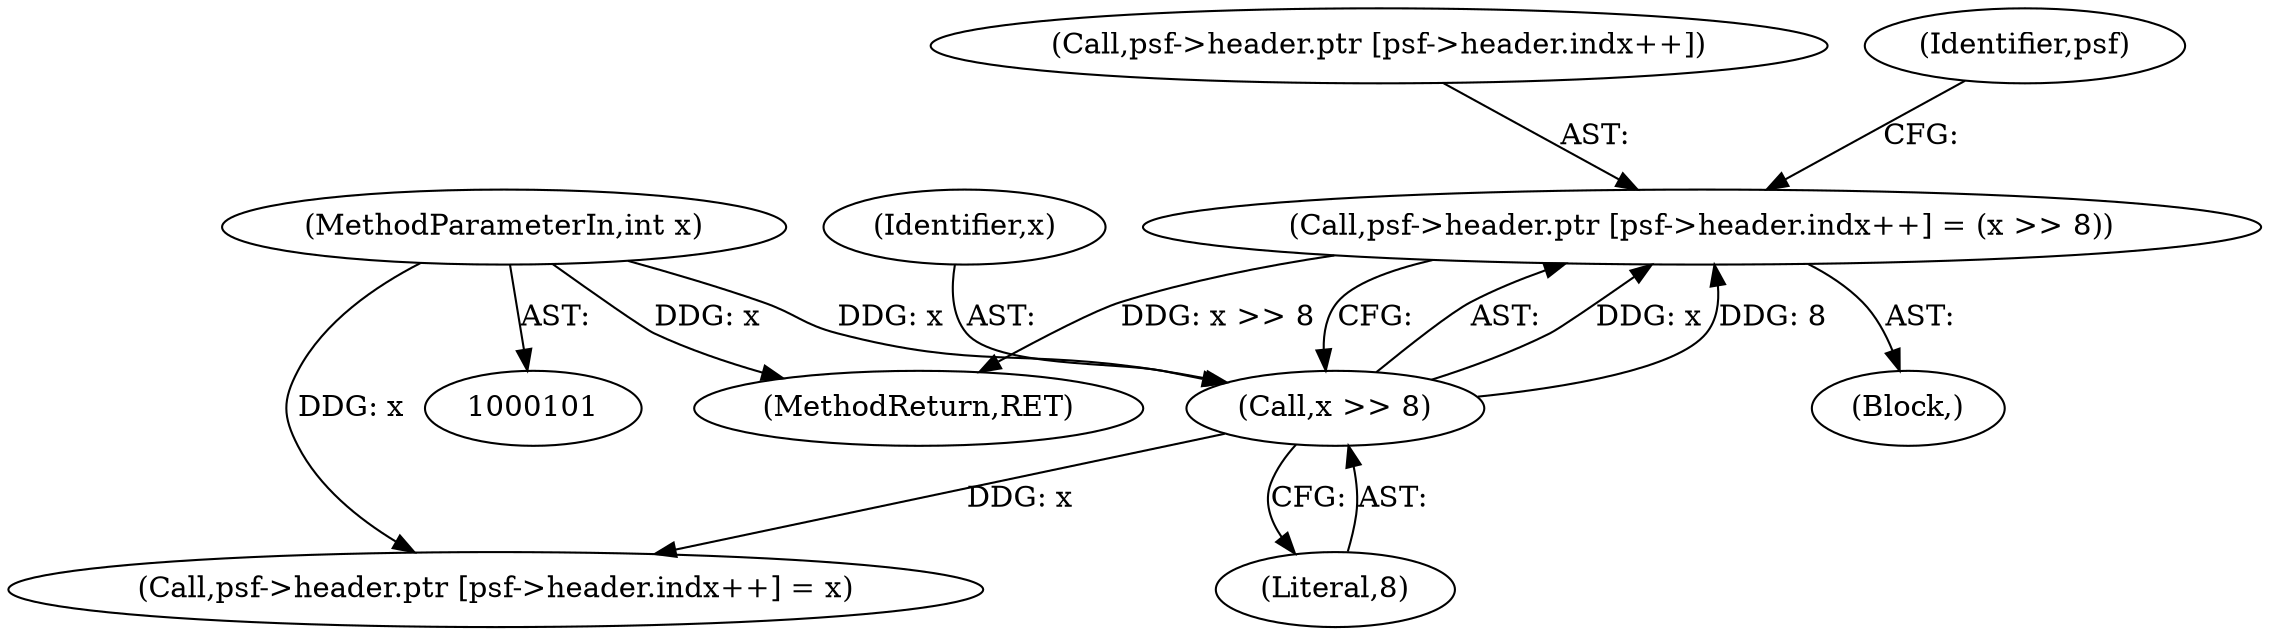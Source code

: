 digraph "0_libsndfile_708e996c87c5fae77b104ccfeb8f6db784c32074_4@array" {
"1000105" [label="(Call,psf->header.ptr [psf->header.indx++] = (x >> 8))"];
"1000118" [label="(Call,x >> 8)"];
"1000103" [label="(MethodParameterIn,int x)"];
"1000104" [label="(Block,)"];
"1000135" [label="(MethodReturn,RET)"];
"1000119" [label="(Identifier,x)"];
"1000106" [label="(Call,psf->header.ptr [psf->header.indx++])"];
"1000125" [label="(Identifier,psf)"];
"1000105" [label="(Call,psf->header.ptr [psf->header.indx++] = (x >> 8))"];
"1000118" [label="(Call,x >> 8)"];
"1000121" [label="(Call,psf->header.ptr [psf->header.indx++] = x)"];
"1000120" [label="(Literal,8)"];
"1000103" [label="(MethodParameterIn,int x)"];
"1000105" -> "1000104"  [label="AST: "];
"1000105" -> "1000118"  [label="CFG: "];
"1000106" -> "1000105"  [label="AST: "];
"1000118" -> "1000105"  [label="AST: "];
"1000125" -> "1000105"  [label="CFG: "];
"1000105" -> "1000135"  [label="DDG: x >> 8"];
"1000118" -> "1000105"  [label="DDG: x"];
"1000118" -> "1000105"  [label="DDG: 8"];
"1000118" -> "1000120"  [label="CFG: "];
"1000119" -> "1000118"  [label="AST: "];
"1000120" -> "1000118"  [label="AST: "];
"1000103" -> "1000118"  [label="DDG: x"];
"1000118" -> "1000121"  [label="DDG: x"];
"1000103" -> "1000101"  [label="AST: "];
"1000103" -> "1000135"  [label="DDG: x"];
"1000103" -> "1000121"  [label="DDG: x"];
}
